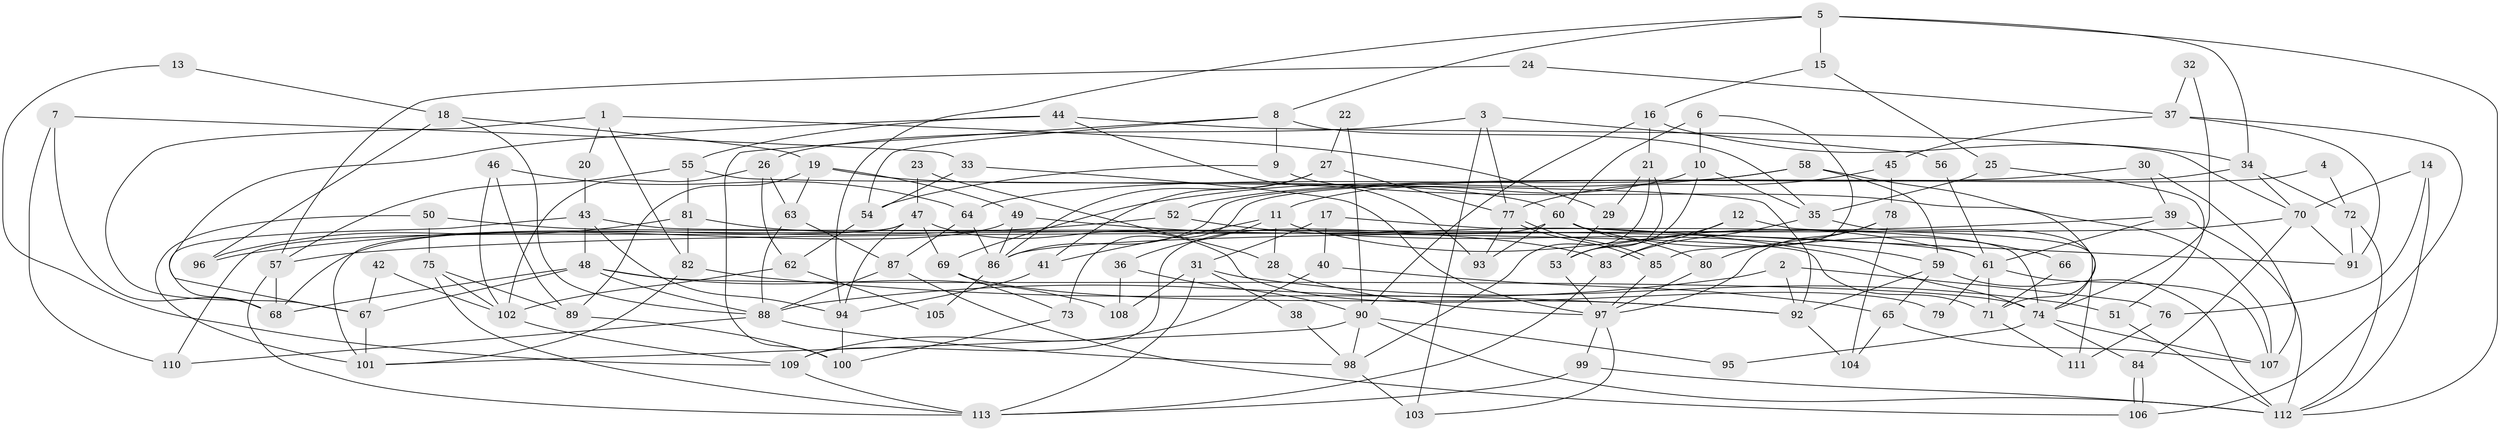 // coarse degree distribution, {2: 0.13333333333333333, 4: 0.26666666666666666, 5: 0.15555555555555556, 3: 0.1111111111111111, 6: 0.08888888888888889, 9: 0.022222222222222223, 11: 0.08888888888888889, 7: 0.06666666666666667, 8: 0.044444444444444446, 14: 0.022222222222222223}
// Generated by graph-tools (version 1.1) at 2025/53/03/04/25 21:53:28]
// undirected, 113 vertices, 226 edges
graph export_dot {
graph [start="1"]
  node [color=gray90,style=filled];
  1;
  2;
  3;
  4;
  5;
  6;
  7;
  8;
  9;
  10;
  11;
  12;
  13;
  14;
  15;
  16;
  17;
  18;
  19;
  20;
  21;
  22;
  23;
  24;
  25;
  26;
  27;
  28;
  29;
  30;
  31;
  32;
  33;
  34;
  35;
  36;
  37;
  38;
  39;
  40;
  41;
  42;
  43;
  44;
  45;
  46;
  47;
  48;
  49;
  50;
  51;
  52;
  53;
  54;
  55;
  56;
  57;
  58;
  59;
  60;
  61;
  62;
  63;
  64;
  65;
  66;
  67;
  68;
  69;
  70;
  71;
  72;
  73;
  74;
  75;
  76;
  77;
  78;
  79;
  80;
  81;
  82;
  83;
  84;
  85;
  86;
  87;
  88;
  89;
  90;
  91;
  92;
  93;
  94;
  95;
  96;
  97;
  98;
  99;
  100;
  101;
  102;
  103;
  104;
  105;
  106;
  107;
  108;
  109;
  110;
  111;
  112;
  113;
  1 -- 82;
  1 -- 67;
  1 -- 20;
  1 -- 29;
  2 -- 88;
  2 -- 92;
  2 -- 76;
  3 -- 77;
  3 -- 26;
  3 -- 56;
  3 -- 103;
  4 -- 73;
  4 -- 72;
  5 -- 8;
  5 -- 112;
  5 -- 15;
  5 -- 34;
  5 -- 94;
  6 -- 85;
  6 -- 60;
  6 -- 10;
  7 -- 33;
  7 -- 68;
  7 -- 110;
  8 -- 35;
  8 -- 100;
  8 -- 9;
  8 -- 54;
  9 -- 71;
  9 -- 54;
  10 -- 35;
  10 -- 11;
  10 -- 53;
  11 -- 36;
  11 -- 28;
  11 -- 41;
  11 -- 61;
  12 -- 83;
  12 -- 53;
  12 -- 111;
  13 -- 18;
  13 -- 109;
  14 -- 70;
  14 -- 76;
  14 -- 112;
  15 -- 16;
  15 -- 25;
  16 -- 90;
  16 -- 21;
  16 -- 34;
  17 -- 74;
  17 -- 31;
  17 -- 40;
  18 -- 19;
  18 -- 96;
  18 -- 88;
  19 -- 49;
  19 -- 60;
  19 -- 63;
  19 -- 89;
  20 -- 43;
  21 -- 29;
  21 -- 98;
  21 -- 53;
  22 -- 27;
  22 -- 90;
  23 -- 28;
  23 -- 47;
  24 -- 37;
  24 -- 57;
  25 -- 35;
  25 -- 51;
  26 -- 102;
  26 -- 63;
  26 -- 62;
  27 -- 77;
  27 -- 86;
  27 -- 41;
  28 -- 97;
  29 -- 53;
  30 -- 107;
  30 -- 39;
  30 -- 52;
  31 -- 113;
  31 -- 51;
  31 -- 38;
  31 -- 108;
  32 -- 74;
  32 -- 37;
  33 -- 97;
  33 -- 54;
  34 -- 70;
  34 -- 72;
  34 -- 86;
  35 -- 83;
  35 -- 74;
  36 -- 90;
  36 -- 108;
  37 -- 106;
  37 -- 91;
  37 -- 45;
  38 -- 98;
  39 -- 112;
  39 -- 57;
  39 -- 61;
  40 -- 65;
  40 -- 109;
  41 -- 94;
  42 -- 67;
  42 -- 102;
  43 -- 48;
  43 -- 94;
  43 -- 68;
  43 -- 71;
  44 -- 93;
  44 -- 67;
  44 -- 55;
  44 -- 70;
  45 -- 78;
  45 -- 77;
  46 -- 64;
  46 -- 102;
  46 -- 89;
  47 -- 110;
  47 -- 94;
  47 -- 69;
  47 -- 79;
  47 -- 101;
  48 -- 88;
  48 -- 68;
  48 -- 67;
  48 -- 74;
  48 -- 108;
  49 -- 74;
  49 -- 86;
  49 -- 68;
  50 -- 75;
  50 -- 61;
  50 -- 101;
  51 -- 112;
  52 -- 59;
  52 -- 96;
  53 -- 97;
  54 -- 62;
  55 -- 57;
  55 -- 81;
  55 -- 92;
  56 -- 61;
  57 -- 68;
  57 -- 113;
  58 -- 69;
  58 -- 107;
  58 -- 59;
  58 -- 64;
  59 -- 112;
  59 -- 65;
  59 -- 92;
  60 -- 109;
  60 -- 91;
  60 -- 66;
  60 -- 80;
  60 -- 93;
  61 -- 71;
  61 -- 79;
  61 -- 107;
  62 -- 102;
  62 -- 105;
  63 -- 88;
  63 -- 87;
  64 -- 86;
  64 -- 87;
  65 -- 107;
  65 -- 104;
  66 -- 71;
  67 -- 101;
  69 -- 92;
  69 -- 73;
  70 -- 84;
  70 -- 86;
  70 -- 91;
  71 -- 111;
  72 -- 112;
  72 -- 91;
  73 -- 100;
  74 -- 84;
  74 -- 95;
  74 -- 107;
  75 -- 113;
  75 -- 89;
  75 -- 102;
  76 -- 111;
  77 -- 85;
  77 -- 85;
  77 -- 93;
  78 -- 104;
  78 -- 97;
  78 -- 80;
  80 -- 97;
  81 -- 82;
  81 -- 83;
  81 -- 96;
  82 -- 101;
  82 -- 92;
  83 -- 113;
  84 -- 106;
  84 -- 106;
  85 -- 97;
  86 -- 105;
  87 -- 88;
  87 -- 106;
  88 -- 98;
  88 -- 110;
  89 -- 100;
  90 -- 98;
  90 -- 101;
  90 -- 95;
  90 -- 112;
  92 -- 104;
  94 -- 100;
  97 -- 99;
  97 -- 103;
  98 -- 103;
  99 -- 112;
  99 -- 113;
  102 -- 109;
  109 -- 113;
}
